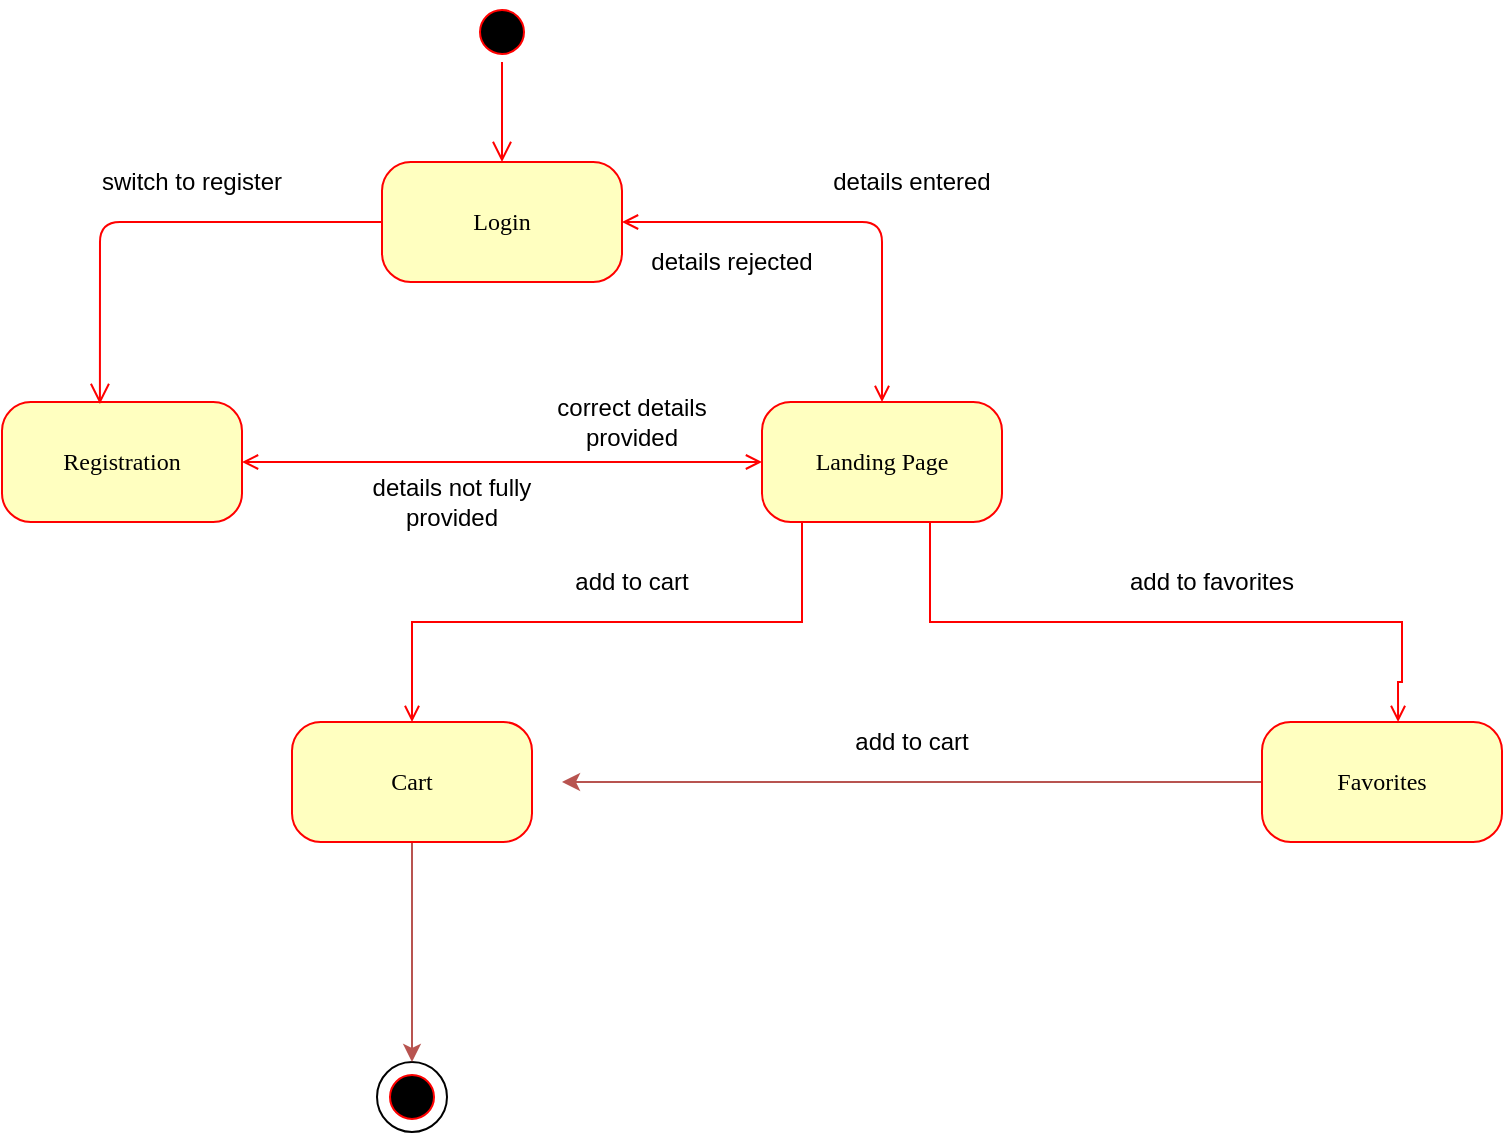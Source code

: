 <mxfile version="14.6.12" type="device"><diagram name="Page-1" id="58cdce13-f638-feb5-8d6f-7d28b1aa9fa0"><mxGraphModel dx="918" dy="533" grid="1" gridSize="10" guides="1" tooltips="1" connect="1" arrows="1" fold="1" page="1" pageScale="1" pageWidth="1100" pageHeight="850" background="none" math="0" shadow="0"><root><mxCell id="0"/><mxCell id="1" parent="0"/><mxCell id="382b91b5511bd0f7-1" value="" style="ellipse;html=1;shape=startState;fillColor=#000000;strokeColor=#ff0000;rounded=1;shadow=0;comic=0;labelBackgroundColor=none;fontFamily=Verdana;fontSize=12;fontColor=#000000;align=center;direction=south;" parent="1" vertex="1"><mxGeometry x="285" y="20" width="30" height="30" as="geometry"/></mxCell><mxCell id="VILqGJByBRFo5BrZrAac-8" style="edgeStyle=orthogonalEdgeStyle;rounded=0;orthogonalLoop=1;jettySize=auto;html=1;exitX=1;exitY=0.5;exitDx=0;exitDy=0;entryX=0;entryY=0.5;entryDx=0;entryDy=0;startArrow=open;startFill=0;endArrow=open;endFill=0;strokeColor=#FF0000;" parent="1" source="382b91b5511bd0f7-5" target="382b91b5511bd0f7-7" edge="1"><mxGeometry relative="1" as="geometry"/></mxCell><mxCell id="382b91b5511bd0f7-5" value="Registration" style="rounded=1;whiteSpace=wrap;html=1;arcSize=24;fillColor=#ffffc0;strokeColor=#ff0000;shadow=0;comic=0;labelBackgroundColor=none;fontFamily=Verdana;fontSize=12;fontColor=#000000;align=center;" parent="1" vertex="1"><mxGeometry x="50" y="220" width="120" height="60" as="geometry"/></mxCell><mxCell id="382b91b5511bd0f7-6" value="Login" style="rounded=1;whiteSpace=wrap;html=1;arcSize=24;fillColor=#ffffc0;strokeColor=#ff0000;shadow=0;comic=0;labelBackgroundColor=none;fontFamily=Verdana;fontSize=12;fontColor=#000000;align=center;" parent="1" vertex="1"><mxGeometry x="240" y="100" width="120" height="60" as="geometry"/></mxCell><mxCell id="VILqGJByBRFo5BrZrAac-10" style="edgeStyle=orthogonalEdgeStyle;rounded=0;orthogonalLoop=1;jettySize=auto;html=1;entryX=0.5;entryY=0;entryDx=0;entryDy=0;startArrow=none;startFill=0;endArrow=open;endFill=0;strokeColor=#FF0000;exitX=0.5;exitY=1;exitDx=0;exitDy=0;" parent="1" source="382b91b5511bd0f7-7" target="hl4BzLBdSplPM3HXnMSK-1" edge="1"><mxGeometry relative="1" as="geometry"><mxPoint x="490" y="290" as="sourcePoint"/><Array as="points"><mxPoint x="450" y="280"/><mxPoint x="450" y="330"/><mxPoint x="255" y="330"/></Array></mxGeometry></mxCell><mxCell id="382b91b5511bd0f7-7" value="Landing Page" style="rounded=1;whiteSpace=wrap;html=1;arcSize=24;fillColor=#ffffc0;strokeColor=#ff0000;shadow=0;comic=0;labelBackgroundColor=none;fontFamily=Verdana;fontSize=12;fontColor=#000000;align=center;" parent="1" vertex="1"><mxGeometry x="430" y="220" width="120" height="60" as="geometry"/></mxCell><mxCell id="2a3bc250acf0617d-9" style="edgeStyle=orthogonalEdgeStyle;html=1;labelBackgroundColor=none;endArrow=open;endSize=8;strokeColor=#ff0000;fontFamily=Verdana;fontSize=12;align=left;" parent="1" source="382b91b5511bd0f7-1" target="382b91b5511bd0f7-6" edge="1"><mxGeometry relative="1" as="geometry"/></mxCell><mxCell id="2a3bc250acf0617d-12" style="edgeStyle=orthogonalEdgeStyle;html=1;exitX=0;exitY=0.5;entryX=0.408;entryY=0.017;labelBackgroundColor=none;endArrow=open;endSize=8;strokeColor=#ff0000;fontFamily=Verdana;fontSize=12;align=left;entryDx=0;entryDy=0;exitDx=0;exitDy=0;entryPerimeter=0;" parent="1" source="382b91b5511bd0f7-6" target="382b91b5511bd0f7-5" edge="1"><mxGeometry relative="1" as="geometry"/></mxCell><mxCell id="VILqGJByBRFo5BrZrAac-2" value="" style="endArrow=open;startArrow=open;html=1;entryX=0.5;entryY=0;entryDx=0;entryDy=0;exitX=1;exitY=0.5;exitDx=0;exitDy=0;strokeColor=#FF0000;endFill=0;startFill=0;" parent="1" source="382b91b5511bd0f7-6" target="382b91b5511bd0f7-7" edge="1"><mxGeometry width="50" height="50" relative="1" as="geometry"><mxPoint x="410" y="150" as="sourcePoint"/><mxPoint x="460" y="100" as="targetPoint"/><Array as="points"><mxPoint x="490" y="130"/></Array></mxGeometry></mxCell><mxCell id="VILqGJByBRFo5BrZrAac-3" value="details entered" style="text;html=1;strokeColor=none;fillColor=none;align=center;verticalAlign=middle;whiteSpace=wrap;rounded=0;" parent="1" vertex="1"><mxGeometry x="450" y="100" width="110" height="20" as="geometry"/></mxCell><mxCell id="VILqGJByBRFo5BrZrAac-4" value="details rejected" style="text;html=1;strokeColor=none;fillColor=none;align=center;verticalAlign=middle;whiteSpace=wrap;rounded=0;" parent="1" vertex="1"><mxGeometry x="360" y="140" width="110" height="20" as="geometry"/></mxCell><mxCell id="VILqGJByBRFo5BrZrAac-5" value="switch to register" style="text;html=1;strokeColor=none;fillColor=none;align=center;verticalAlign=middle;whiteSpace=wrap;rounded=0;" parent="1" vertex="1"><mxGeometry x="90" y="100" width="110" height="20" as="geometry"/></mxCell><mxCell id="VILqGJByBRFo5BrZrAac-6" value="" style="ellipse;html=1;shape=startState;fillColor=#000000;strokeColor=#ff0000;rounded=1;shadow=0;comic=0;labelBackgroundColor=none;fontFamily=Verdana;fontSize=12;fontColor=#000000;align=center;direction=south;" parent="1" vertex="1"><mxGeometry x="240" y="552.5" width="30" height="30" as="geometry"/></mxCell><mxCell id="VILqGJByBRFo5BrZrAac-7" value="" style="ellipse;whiteSpace=wrap;html=1;aspect=fixed;fillColor=none;" parent="1" vertex="1"><mxGeometry x="237.5" y="550" width="35" height="35" as="geometry"/></mxCell><mxCell id="VILqGJByBRFo5BrZrAac-9" value="details not fully provided" style="text;html=1;strokeColor=none;fillColor=none;align=center;verticalAlign=middle;whiteSpace=wrap;rounded=0;" parent="1" vertex="1"><mxGeometry x="220" y="260" width="110" height="20" as="geometry"/></mxCell><mxCell id="VILqGJByBRFo5BrZrAac-11" value="correct details provided" style="text;html=1;strokeColor=none;fillColor=none;align=center;verticalAlign=middle;whiteSpace=wrap;rounded=0;" parent="1" vertex="1"><mxGeometry x="310" y="220" width="110" height="20" as="geometry"/></mxCell><mxCell id="hl4BzLBdSplPM3HXnMSK-9" style="edgeStyle=orthogonalEdgeStyle;rounded=0;orthogonalLoop=1;jettySize=auto;html=1;entryX=0.5;entryY=0;entryDx=0;entryDy=0;fillColor=#f8cecc;strokeColor=#b85450;" edge="1" parent="1" source="hl4BzLBdSplPM3HXnMSK-1" target="VILqGJByBRFo5BrZrAac-7"><mxGeometry relative="1" as="geometry"/></mxCell><mxCell id="hl4BzLBdSplPM3HXnMSK-1" value="Cart" style="rounded=1;whiteSpace=wrap;html=1;arcSize=24;fillColor=#ffffc0;strokeColor=#ff0000;shadow=0;comic=0;labelBackgroundColor=none;fontFamily=Verdana;fontSize=12;fontColor=#000000;align=center;" vertex="1" parent="1"><mxGeometry x="195" y="380" width="120" height="60" as="geometry"/></mxCell><mxCell id="hl4BzLBdSplPM3HXnMSK-2" value="add to cart" style="text;html=1;strokeColor=none;fillColor=none;align=center;verticalAlign=middle;whiteSpace=wrap;rounded=0;" vertex="1" parent="1"><mxGeometry x="310" y="300" width="110" height="20" as="geometry"/></mxCell><mxCell id="hl4BzLBdSplPM3HXnMSK-7" style="edgeStyle=orthogonalEdgeStyle;rounded=0;orthogonalLoop=1;jettySize=auto;html=1;fillColor=#f8cecc;strokeColor=#b85450;" edge="1" parent="1" source="hl4BzLBdSplPM3HXnMSK-3"><mxGeometry relative="1" as="geometry"><mxPoint x="330" y="410" as="targetPoint"/></mxGeometry></mxCell><mxCell id="hl4BzLBdSplPM3HXnMSK-3" value="Favorites" style="rounded=1;whiteSpace=wrap;html=1;arcSize=24;fillColor=#ffffc0;strokeColor=#ff0000;shadow=0;comic=0;labelBackgroundColor=none;fontFamily=Verdana;fontSize=12;fontColor=#000000;align=center;" vertex="1" parent="1"><mxGeometry x="680" y="380" width="120" height="60" as="geometry"/></mxCell><mxCell id="hl4BzLBdSplPM3HXnMSK-4" style="edgeStyle=orthogonalEdgeStyle;rounded=0;orthogonalLoop=1;jettySize=auto;html=1;startArrow=none;startFill=0;endArrow=open;endFill=0;strokeColor=#FF0000;exitX=0.7;exitY=1;exitDx=0;exitDy=0;exitPerimeter=0;entryX=0.567;entryY=0;entryDx=0;entryDy=0;entryPerimeter=0;" edge="1" parent="1" source="382b91b5511bd0f7-7" target="hl4BzLBdSplPM3HXnMSK-3"><mxGeometry relative="1" as="geometry"><mxPoint x="500" y="290" as="sourcePoint"/><mxPoint x="670" y="370" as="targetPoint"/><Array as="points"><mxPoint x="514" y="330"/><mxPoint x="750" y="330"/><mxPoint x="750" y="360"/><mxPoint x="748" y="360"/></Array></mxGeometry></mxCell><mxCell id="hl4BzLBdSplPM3HXnMSK-5" value="add to favorites" style="text;html=1;strokeColor=none;fillColor=none;align=center;verticalAlign=middle;whiteSpace=wrap;rounded=0;" vertex="1" parent="1"><mxGeometry x="600" y="300" width="110" height="20" as="geometry"/></mxCell><mxCell id="hl4BzLBdSplPM3HXnMSK-8" value="add to cart" style="text;html=1;strokeColor=none;fillColor=none;align=center;verticalAlign=middle;whiteSpace=wrap;rounded=0;" vertex="1" parent="1"><mxGeometry x="450" y="380" width="110" height="20" as="geometry"/></mxCell></root></mxGraphModel></diagram></mxfile>